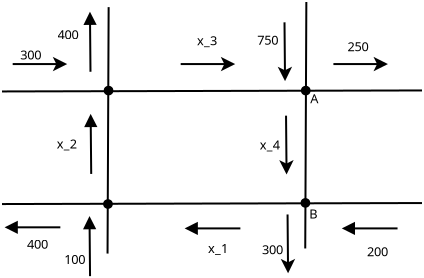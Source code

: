 <?xml version="1.0" encoding="UTF-8"?>
<dia:diagram xmlns:dia="http://www.lysator.liu.se/~alla/dia/">
  <dia:layer name="Segundo plano" visible="true" connectable="true" active="true">
    <dia:object type="Standard - Line" version="0" id="O0">
      <dia:attribute name="obj_pos">
        <dia:point val="10.015,12.9"/>
      </dia:attribute>
      <dia:attribute name="obj_bb">
        <dia:rectangle val="9.965,12.8;31.065,12.95"/>
      </dia:attribute>
      <dia:attribute name="conn_endpoints">
        <dia:point val="10.015,12.9"/>
        <dia:point val="31.015,12.85"/>
      </dia:attribute>
      <dia:attribute name="numcp">
        <dia:int val="1"/>
      </dia:attribute>
    </dia:object>
    <dia:object type="Standard - Line" version="0" id="O1">
      <dia:attribute name="obj_pos">
        <dia:point val="10.015,18.53"/>
      </dia:attribute>
      <dia:attribute name="obj_bb">
        <dia:rectangle val="9.965,18.43;31.065,18.58"/>
      </dia:attribute>
      <dia:attribute name="conn_endpoints">
        <dia:point val="10.015,18.53"/>
        <dia:point val="31.015,18.48"/>
      </dia:attribute>
      <dia:attribute name="numcp">
        <dia:int val="1"/>
      </dia:attribute>
    </dia:object>
    <dia:object type="Standard - Line" version="0" id="O2">
      <dia:attribute name="obj_pos">
        <dia:point val="10.549,11.531"/>
      </dia:attribute>
      <dia:attribute name="obj_bb">
        <dia:rectangle val="10.499,11.17;13.325,11.893"/>
      </dia:attribute>
      <dia:attribute name="conn_endpoints">
        <dia:point val="10.549,11.531"/>
        <dia:point val="13.275,11.531"/>
      </dia:attribute>
      <dia:attribute name="numcp">
        <dia:int val="1"/>
      </dia:attribute>
      <dia:attribute name="end_arrow">
        <dia:enum val="22"/>
      </dia:attribute>
      <dia:attribute name="end_arrow_length">
        <dia:real val="0.5"/>
      </dia:attribute>
      <dia:attribute name="end_arrow_width">
        <dia:real val="0.5"/>
      </dia:attribute>
    </dia:object>
    <dia:object type="Standard - Line" version="0" id="O3">
      <dia:attribute name="obj_pos">
        <dia:point val="15.292,21.006"/>
      </dia:attribute>
      <dia:attribute name="obj_bb">
        <dia:rectangle val="15.242,8.633;15.397,21.056"/>
      </dia:attribute>
      <dia:attribute name="conn_endpoints">
        <dia:point val="15.292,21.006"/>
        <dia:point val="15.347,8.683"/>
      </dia:attribute>
      <dia:attribute name="numcp">
        <dia:int val="1"/>
      </dia:attribute>
    </dia:object>
    <dia:object type="Standard - Line" version="0" id="O4">
      <dia:attribute name="obj_pos">
        <dia:point val="25.177,20.751"/>
      </dia:attribute>
      <dia:attribute name="obj_bb">
        <dia:rectangle val="25.127,8.378;25.282,20.801"/>
      </dia:attribute>
      <dia:attribute name="conn_endpoints">
        <dia:point val="25.177,20.751"/>
        <dia:point val="25.232,8.428"/>
      </dia:attribute>
      <dia:attribute name="numcp">
        <dia:int val="1"/>
      </dia:attribute>
    </dia:object>
    <dia:object type="Standard - Line" version="0" id="O5">
      <dia:attribute name="obj_pos">
        <dia:point val="18.949,11.531"/>
      </dia:attribute>
      <dia:attribute name="obj_bb">
        <dia:rectangle val="18.899,11.17;21.725,11.893"/>
      </dia:attribute>
      <dia:attribute name="conn_endpoints">
        <dia:point val="18.949,11.531"/>
        <dia:point val="21.675,11.531"/>
      </dia:attribute>
      <dia:attribute name="numcp">
        <dia:int val="1"/>
      </dia:attribute>
      <dia:attribute name="end_arrow">
        <dia:enum val="22"/>
      </dia:attribute>
      <dia:attribute name="end_arrow_length">
        <dia:real val="0.5"/>
      </dia:attribute>
      <dia:attribute name="end_arrow_width">
        <dia:real val="0.5"/>
      </dia:attribute>
    </dia:object>
    <dia:object type="Standard - Line" version="0" id="O6">
      <dia:attribute name="obj_pos">
        <dia:point val="26.585,11.531"/>
      </dia:attribute>
      <dia:attribute name="obj_bb">
        <dia:rectangle val="26.535,11.17;29.362,11.893"/>
      </dia:attribute>
      <dia:attribute name="conn_endpoints">
        <dia:point val="26.585,11.531"/>
        <dia:point val="29.312,11.531"/>
      </dia:attribute>
      <dia:attribute name="numcp">
        <dia:int val="1"/>
      </dia:attribute>
      <dia:attribute name="end_arrow">
        <dia:enum val="22"/>
      </dia:attribute>
      <dia:attribute name="end_arrow_length">
        <dia:real val="0.5"/>
      </dia:attribute>
      <dia:attribute name="end_arrow_width">
        <dia:real val="0.5"/>
      </dia:attribute>
    </dia:object>
    <dia:object type="Standard - Line" version="0" id="O7">
      <dia:attribute name="obj_pos">
        <dia:point val="10.206,19.694"/>
      </dia:attribute>
      <dia:attribute name="obj_bb">
        <dia:rectangle val="10.144,19.363;12.982,20.025"/>
      </dia:attribute>
      <dia:attribute name="conn_endpoints">
        <dia:point val="10.206,19.694"/>
        <dia:point val="12.932,19.694"/>
      </dia:attribute>
      <dia:attribute name="numcp">
        <dia:int val="1"/>
      </dia:attribute>
      <dia:attribute name="start_arrow">
        <dia:enum val="3"/>
      </dia:attribute>
      <dia:attribute name="start_arrow_length">
        <dia:real val="0.5"/>
      </dia:attribute>
      <dia:attribute name="start_arrow_width">
        <dia:real val="0.5"/>
      </dia:attribute>
    </dia:object>
    <dia:object type="Standard - Line" version="0" id="O8">
      <dia:attribute name="obj_pos">
        <dia:point val="19.208,19.748"/>
      </dia:attribute>
      <dia:attribute name="obj_bb">
        <dia:rectangle val="19.146,19.418;21.985,20.079"/>
      </dia:attribute>
      <dia:attribute name="conn_endpoints">
        <dia:point val="19.208,19.748"/>
        <dia:point val="21.934,19.748"/>
      </dia:attribute>
      <dia:attribute name="numcp">
        <dia:int val="1"/>
      </dia:attribute>
      <dia:attribute name="start_arrow">
        <dia:enum val="3"/>
      </dia:attribute>
      <dia:attribute name="start_arrow_length">
        <dia:real val="0.5"/>
      </dia:attribute>
      <dia:attribute name="start_arrow_width">
        <dia:real val="0.5"/>
      </dia:attribute>
    </dia:object>
    <dia:object type="Standard - Line" version="0" id="O9">
      <dia:attribute name="obj_pos">
        <dia:point val="27.065,19.748"/>
      </dia:attribute>
      <dia:attribute name="obj_bb">
        <dia:rectangle val="27.003,19.418;29.842,20.079"/>
      </dia:attribute>
      <dia:attribute name="conn_endpoints">
        <dia:point val="27.065,19.748"/>
        <dia:point val="29.792,19.748"/>
      </dia:attribute>
      <dia:attribute name="numcp">
        <dia:int val="1"/>
      </dia:attribute>
      <dia:attribute name="start_arrow">
        <dia:enum val="3"/>
      </dia:attribute>
      <dia:attribute name="start_arrow_length">
        <dia:real val="0.5"/>
      </dia:attribute>
      <dia:attribute name="start_arrow_width">
        <dia:real val="0.5"/>
      </dia:attribute>
    </dia:object>
    <dia:object type="Standard - Line" version="0" id="O10">
      <dia:attribute name="obj_pos">
        <dia:point val="14.448,14.083"/>
      </dia:attribute>
      <dia:attribute name="obj_bb">
        <dia:rectangle val="14.123,14.021;14.784,17.076"/>
      </dia:attribute>
      <dia:attribute name="conn_endpoints">
        <dia:point val="14.448,14.083"/>
        <dia:point val="14.475,17.025"/>
      </dia:attribute>
      <dia:attribute name="numcp">
        <dia:int val="1"/>
      </dia:attribute>
      <dia:attribute name="start_arrow">
        <dia:enum val="3"/>
      </dia:attribute>
      <dia:attribute name="start_arrow_length">
        <dia:real val="0.5"/>
      </dia:attribute>
      <dia:attribute name="start_arrow_width">
        <dia:real val="0.5"/>
      </dia:attribute>
    </dia:object>
    <dia:object type="Standard - Line" version="0" id="O11">
      <dia:attribute name="obj_pos">
        <dia:point val="14.413,8.974"/>
      </dia:attribute>
      <dia:attribute name="obj_bb">
        <dia:rectangle val="14.087,8.912;14.749,11.967"/>
      </dia:attribute>
      <dia:attribute name="conn_endpoints">
        <dia:point val="14.413,8.974"/>
        <dia:point val="14.439,11.916"/>
      </dia:attribute>
      <dia:attribute name="numcp">
        <dia:int val="1"/>
      </dia:attribute>
      <dia:attribute name="start_arrow">
        <dia:enum val="3"/>
      </dia:attribute>
      <dia:attribute name="start_arrow_length">
        <dia:real val="0.5"/>
      </dia:attribute>
      <dia:attribute name="start_arrow_width">
        <dia:real val="0.5"/>
      </dia:attribute>
    </dia:object>
    <dia:object type="Standard - Line" version="0" id="O12">
      <dia:attribute name="obj_pos">
        <dia:point val="14.391,19.192"/>
      </dia:attribute>
      <dia:attribute name="obj_bb">
        <dia:rectangle val="14.066,19.13;14.727,22.185"/>
      </dia:attribute>
      <dia:attribute name="conn_endpoints">
        <dia:point val="14.391,19.192"/>
        <dia:point val="14.417,22.134"/>
      </dia:attribute>
      <dia:attribute name="numcp">
        <dia:int val="1"/>
      </dia:attribute>
      <dia:attribute name="start_arrow">
        <dia:enum val="3"/>
      </dia:attribute>
      <dia:attribute name="start_arrow_length">
        <dia:real val="0.5"/>
      </dia:attribute>
      <dia:attribute name="start_arrow_width">
        <dia:real val="0.5"/>
      </dia:attribute>
    </dia:object>
    <dia:object type="Standard - Line" version="0" id="O13">
      <dia:attribute name="obj_pos">
        <dia:point val="24.293,19.05"/>
      </dia:attribute>
      <dia:attribute name="obj_bb">
        <dia:rectangle val="23.951,19.0;24.675,22.043"/>
      </dia:attribute>
      <dia:attribute name="conn_endpoints">
        <dia:point val="24.293,19.05"/>
        <dia:point val="24.319,21.992"/>
      </dia:attribute>
      <dia:attribute name="numcp">
        <dia:int val="1"/>
      </dia:attribute>
      <dia:attribute name="end_arrow">
        <dia:enum val="22"/>
      </dia:attribute>
      <dia:attribute name="end_arrow_length">
        <dia:real val="0.5"/>
      </dia:attribute>
      <dia:attribute name="end_arrow_width">
        <dia:real val="0.5"/>
      </dia:attribute>
    </dia:object>
    <dia:object type="Standard - Line" version="0" id="O14">
      <dia:attribute name="obj_pos">
        <dia:point val="24.217,14.11"/>
      </dia:attribute>
      <dia:attribute name="obj_bb">
        <dia:rectangle val="23.875,14.059;24.598,17.103"/>
      </dia:attribute>
      <dia:attribute name="conn_endpoints">
        <dia:point val="24.217,14.11"/>
        <dia:point val="24.243,17.052"/>
      </dia:attribute>
      <dia:attribute name="numcp">
        <dia:int val="1"/>
      </dia:attribute>
      <dia:attribute name="end_arrow">
        <dia:enum val="22"/>
      </dia:attribute>
      <dia:attribute name="end_arrow_length">
        <dia:real val="0.5"/>
      </dia:attribute>
      <dia:attribute name="end_arrow_width">
        <dia:real val="0.5"/>
      </dia:attribute>
    </dia:object>
    <dia:object type="Standard - Line" version="0" id="O15">
      <dia:attribute name="obj_pos">
        <dia:point val="24.14,9.443"/>
      </dia:attribute>
      <dia:attribute name="obj_bb">
        <dia:rectangle val="23.798,9.392;24.522,12.435"/>
      </dia:attribute>
      <dia:attribute name="conn_endpoints">
        <dia:point val="24.14,9.443"/>
        <dia:point val="24.167,12.385"/>
      </dia:attribute>
      <dia:attribute name="numcp">
        <dia:int val="1"/>
      </dia:attribute>
      <dia:attribute name="end_arrow">
        <dia:enum val="22"/>
      </dia:attribute>
      <dia:attribute name="end_arrow_length">
        <dia:real val="0.5"/>
      </dia:attribute>
      <dia:attribute name="end_arrow_width">
        <dia:real val="0.5"/>
      </dia:attribute>
    </dia:object>
    <dia:object type="Standard - Text" version="1" id="O16">
      <dia:attribute name="obj_pos">
        <dia:point val="10.93,11.301"/>
      </dia:attribute>
      <dia:attribute name="obj_bb">
        <dia:rectangle val="10.93,10.616;12.025,11.491"/>
      </dia:attribute>
      <dia:attribute name="text">
        <dia:composite type="text">
          <dia:attribute name="string">
            <dia:string>#300#</dia:string>
          </dia:attribute>
          <dia:attribute name="font">
            <dia:font family="sans" style="0" name="Helvetica"/>
          </dia:attribute>
          <dia:attribute name="height">
            <dia:real val="0.8"/>
          </dia:attribute>
          <dia:attribute name="pos">
            <dia:point val="10.93,11.301"/>
          </dia:attribute>
          <dia:attribute name="color">
            <dia:color val="#000000ff"/>
          </dia:attribute>
          <dia:attribute name="alignment">
            <dia:enum val="0"/>
          </dia:attribute>
        </dia:composite>
      </dia:attribute>
      <dia:attribute name="valign">
        <dia:enum val="3"/>
      </dia:attribute>
    </dia:object>
    <dia:object type="Standard - Text" version="1" id="O17">
      <dia:attribute name="obj_pos">
        <dia:point val="12.795,10.295"/>
      </dia:attribute>
      <dia:attribute name="obj_bb">
        <dia:rectangle val="12.795,9.588;13.912,10.529"/>
      </dia:attribute>
      <dia:attribute name="text">
        <dia:composite type="text">
          <dia:attribute name="string">
            <dia:string>#400#</dia:string>
          </dia:attribute>
          <dia:attribute name="font">
            <dia:font family="sans" style="0" name="Helvetica"/>
          </dia:attribute>
          <dia:attribute name="height">
            <dia:real val="0.8"/>
          </dia:attribute>
          <dia:attribute name="pos">
            <dia:point val="12.795,10.295"/>
          </dia:attribute>
          <dia:attribute name="color">
            <dia:color val="#000000ff"/>
          </dia:attribute>
          <dia:attribute name="alignment">
            <dia:enum val="0"/>
          </dia:attribute>
        </dia:composite>
      </dia:attribute>
      <dia:attribute name="valign">
        <dia:enum val="3"/>
      </dia:attribute>
    </dia:object>
    <dia:object type="Standard - Text" version="1" id="O18">
      <dia:attribute name="obj_pos">
        <dia:point val="19.763,10.592"/>
      </dia:attribute>
      <dia:attribute name="obj_bb">
        <dia:rectangle val="19.763,9.885;20.773,10.825"/>
      </dia:attribute>
      <dia:attribute name="text">
        <dia:composite type="text">
          <dia:attribute name="string">
            <dia:string>#x_3#</dia:string>
          </dia:attribute>
          <dia:attribute name="font">
            <dia:font family="sans" style="0" name="Helvetica"/>
          </dia:attribute>
          <dia:attribute name="height">
            <dia:real val="0.8"/>
          </dia:attribute>
          <dia:attribute name="pos">
            <dia:point val="19.763,10.592"/>
          </dia:attribute>
          <dia:attribute name="color">
            <dia:color val="#000000ff"/>
          </dia:attribute>
          <dia:attribute name="alignment">
            <dia:enum val="0"/>
          </dia:attribute>
        </dia:composite>
      </dia:attribute>
      <dia:attribute name="valign">
        <dia:enum val="3"/>
      </dia:attribute>
    </dia:object>
    <dia:object type="Standard - Text" version="1" id="O19">
      <dia:attribute name="obj_pos">
        <dia:point val="20.32,20.982"/>
      </dia:attribute>
      <dia:attribute name="obj_bb">
        <dia:rectangle val="20.32,20.275;21.329,21.216"/>
      </dia:attribute>
      <dia:attribute name="text">
        <dia:composite type="text">
          <dia:attribute name="string">
            <dia:string>#x_1#</dia:string>
          </dia:attribute>
          <dia:attribute name="font">
            <dia:font family="sans" style="0" name="Helvetica"/>
          </dia:attribute>
          <dia:attribute name="height">
            <dia:real val="0.8"/>
          </dia:attribute>
          <dia:attribute name="pos">
            <dia:point val="20.32,20.982"/>
          </dia:attribute>
          <dia:attribute name="color">
            <dia:color val="#000000ff"/>
          </dia:attribute>
          <dia:attribute name="alignment">
            <dia:enum val="0"/>
          </dia:attribute>
        </dia:composite>
      </dia:attribute>
      <dia:attribute name="valign">
        <dia:enum val="3"/>
      </dia:attribute>
    </dia:object>
    <dia:object type="Standard - Text" version="1" id="O20">
      <dia:attribute name="obj_pos">
        <dia:point val="12.752,15.748"/>
      </dia:attribute>
      <dia:attribute name="obj_bb">
        <dia:rectangle val="12.752,15.041;13.761,15.982"/>
      </dia:attribute>
      <dia:attribute name="text">
        <dia:composite type="text">
          <dia:attribute name="string">
            <dia:string>#x_2#</dia:string>
          </dia:attribute>
          <dia:attribute name="font">
            <dia:font family="sans" style="0" name="Helvetica"/>
          </dia:attribute>
          <dia:attribute name="height">
            <dia:real val="0.8"/>
          </dia:attribute>
          <dia:attribute name="pos">
            <dia:point val="12.752,15.748"/>
          </dia:attribute>
          <dia:attribute name="color">
            <dia:color val="#000000ff"/>
          </dia:attribute>
          <dia:attribute name="alignment">
            <dia:enum val="0"/>
          </dia:attribute>
        </dia:composite>
      </dia:attribute>
      <dia:attribute name="valign">
        <dia:enum val="3"/>
      </dia:attribute>
    </dia:object>
    <dia:object type="Standard - Text" version="1" id="O21">
      <dia:attribute name="obj_pos">
        <dia:point val="22.904,15.802"/>
      </dia:attribute>
      <dia:attribute name="obj_bb">
        <dia:rectangle val="22.904,15.095;23.913,16.036"/>
      </dia:attribute>
      <dia:attribute name="text">
        <dia:composite type="text">
          <dia:attribute name="string">
            <dia:string>#x_4#</dia:string>
          </dia:attribute>
          <dia:attribute name="font">
            <dia:font family="sans" style="0" name="Helvetica"/>
          </dia:attribute>
          <dia:attribute name="height">
            <dia:real val="0.8"/>
          </dia:attribute>
          <dia:attribute name="pos">
            <dia:point val="22.904,15.802"/>
          </dia:attribute>
          <dia:attribute name="color">
            <dia:color val="#000000ff"/>
          </dia:attribute>
          <dia:attribute name="alignment">
            <dia:enum val="0"/>
          </dia:attribute>
        </dia:composite>
      </dia:attribute>
      <dia:attribute name="valign">
        <dia:enum val="3"/>
      </dia:attribute>
    </dia:object>
    <dia:object type="Standard - Text" version="1" id="O22">
      <dia:attribute name="obj_pos">
        <dia:point val="11.268,20.764"/>
      </dia:attribute>
      <dia:attribute name="obj_bb">
        <dia:rectangle val="11.246,20.057;12.363,20.998"/>
      </dia:attribute>
      <dia:attribute name="text">
        <dia:composite type="text">
          <dia:attribute name="string">
            <dia:string>#400#</dia:string>
          </dia:attribute>
          <dia:attribute name="font">
            <dia:font family="sans" style="0" name="Helvetica"/>
          </dia:attribute>
          <dia:attribute name="height">
            <dia:real val="0.8"/>
          </dia:attribute>
          <dia:attribute name="pos">
            <dia:point val="11.268,20.764"/>
          </dia:attribute>
          <dia:attribute name="color">
            <dia:color val="#000000ff"/>
          </dia:attribute>
          <dia:attribute name="alignment">
            <dia:enum val="0"/>
          </dia:attribute>
        </dia:composite>
      </dia:attribute>
      <dia:attribute name="valign">
        <dia:enum val="3"/>
      </dia:attribute>
    </dia:object>
    <dia:object type="Standard - Text" version="1" id="O23">
      <dia:attribute name="obj_pos">
        <dia:point val="13.133,21.527"/>
      </dia:attribute>
      <dia:attribute name="obj_bb">
        <dia:rectangle val="13.133,20.821;14.25,21.761"/>
      </dia:attribute>
      <dia:attribute name="text">
        <dia:composite type="text">
          <dia:attribute name="string">
            <dia:string>#100#</dia:string>
          </dia:attribute>
          <dia:attribute name="font">
            <dia:font family="sans" style="0" name="Helvetica"/>
          </dia:attribute>
          <dia:attribute name="height">
            <dia:real val="0.8"/>
          </dia:attribute>
          <dia:attribute name="pos">
            <dia:point val="13.133,21.527"/>
          </dia:attribute>
          <dia:attribute name="color">
            <dia:color val="#000000ff"/>
          </dia:attribute>
          <dia:attribute name="alignment">
            <dia:enum val="0"/>
          </dia:attribute>
        </dia:composite>
      </dia:attribute>
      <dia:attribute name="valign">
        <dia:enum val="3"/>
      </dia:attribute>
    </dia:object>
    <dia:object type="Standard - Text" version="1" id="O24">
      <dia:attribute name="obj_pos">
        <dia:point val="23.013,21.037"/>
      </dia:attribute>
      <dia:attribute name="obj_bb">
        <dia:rectangle val="23.013,20.33;24.13,21.27"/>
      </dia:attribute>
      <dia:attribute name="text">
        <dia:composite type="text">
          <dia:attribute name="string">
            <dia:string>#300#</dia:string>
          </dia:attribute>
          <dia:attribute name="font">
            <dia:font family="sans" style="0" name="Helvetica"/>
          </dia:attribute>
          <dia:attribute name="height">
            <dia:real val="0.8"/>
          </dia:attribute>
          <dia:attribute name="pos">
            <dia:point val="23.013,21.037"/>
          </dia:attribute>
          <dia:attribute name="color">
            <dia:color val="#000000ff"/>
          </dia:attribute>
          <dia:attribute name="alignment">
            <dia:enum val="0"/>
          </dia:attribute>
        </dia:composite>
      </dia:attribute>
      <dia:attribute name="valign">
        <dia:enum val="3"/>
      </dia:attribute>
    </dia:object>
    <dia:object type="Standard - Text" version="1" id="O25">
      <dia:attribute name="obj_pos">
        <dia:point val="28.259,21.146"/>
      </dia:attribute>
      <dia:attribute name="obj_bb">
        <dia:rectangle val="28.259,20.439;29.375,21.38"/>
      </dia:attribute>
      <dia:attribute name="text">
        <dia:composite type="text">
          <dia:attribute name="string">
            <dia:string>#200#</dia:string>
          </dia:attribute>
          <dia:attribute name="font">
            <dia:font family="sans" style="0" name="Helvetica"/>
          </dia:attribute>
          <dia:attribute name="height">
            <dia:real val="0.8"/>
          </dia:attribute>
          <dia:attribute name="pos">
            <dia:point val="28.259,21.146"/>
          </dia:attribute>
          <dia:attribute name="color">
            <dia:color val="#000000ff"/>
          </dia:attribute>
          <dia:attribute name="alignment">
            <dia:enum val="0"/>
          </dia:attribute>
        </dia:composite>
      </dia:attribute>
      <dia:attribute name="valign">
        <dia:enum val="3"/>
      </dia:attribute>
    </dia:object>
    <dia:object type="Standard - Text" version="1" id="O26">
      <dia:attribute name="obj_pos">
        <dia:point val="27.288,10.895"/>
      </dia:attribute>
      <dia:attribute name="obj_bb">
        <dia:rectangle val="27.288,10.188;28.405,11.129"/>
      </dia:attribute>
      <dia:attribute name="text">
        <dia:composite type="text">
          <dia:attribute name="string">
            <dia:string>#250#</dia:string>
          </dia:attribute>
          <dia:attribute name="font">
            <dia:font family="sans" style="0" name="Helvetica"/>
          </dia:attribute>
          <dia:attribute name="height">
            <dia:real val="0.8"/>
          </dia:attribute>
          <dia:attribute name="pos">
            <dia:point val="27.288,10.895"/>
          </dia:attribute>
          <dia:attribute name="color">
            <dia:color val="#000000ff"/>
          </dia:attribute>
          <dia:attribute name="alignment">
            <dia:enum val="0"/>
          </dia:attribute>
        </dia:composite>
      </dia:attribute>
      <dia:attribute name="valign">
        <dia:enum val="3"/>
      </dia:attribute>
    </dia:object>
    <dia:object type="Standard - Text" version="1" id="O27">
      <dia:attribute name="obj_pos">
        <dia:point val="22.773,10.568"/>
      </dia:attribute>
      <dia:attribute name="obj_bb">
        <dia:rectangle val="22.773,9.861;23.89,10.802"/>
      </dia:attribute>
      <dia:attribute name="text">
        <dia:composite type="text">
          <dia:attribute name="string">
            <dia:string>#750#</dia:string>
          </dia:attribute>
          <dia:attribute name="font">
            <dia:font family="sans" style="0" name="Helvetica"/>
          </dia:attribute>
          <dia:attribute name="height">
            <dia:real val="0.8"/>
          </dia:attribute>
          <dia:attribute name="pos">
            <dia:point val="22.773,10.568"/>
          </dia:attribute>
          <dia:attribute name="color">
            <dia:color val="#000000ff"/>
          </dia:attribute>
          <dia:attribute name="alignment">
            <dia:enum val="0"/>
          </dia:attribute>
        </dia:composite>
      </dia:attribute>
      <dia:attribute name="valign">
        <dia:enum val="3"/>
      </dia:attribute>
    </dia:object>
    <dia:object type="Logic - Connector" version="1" id="O28">
      <dia:attribute name="obj_pos">
        <dia:point val="15.123,18.338"/>
      </dia:attribute>
      <dia:attribute name="obj_bb">
        <dia:rectangle val="15.023,18.238;15.604,18.819"/>
      </dia:attribute>
      <dia:attribute name="meta">
        <dia:composite type="dict"/>
      </dia:attribute>
      <dia:attribute name="elem_corner">
        <dia:point val="15.123,18.338"/>
      </dia:attribute>
      <dia:attribute name="elem_width">
        <dia:real val="0.381"/>
      </dia:attribute>
      <dia:attribute name="elem_height">
        <dia:real val="0.381"/>
      </dia:attribute>
      <dia:attribute name="line_width">
        <dia:real val="0.1"/>
      </dia:attribute>
      <dia:attribute name="line_colour">
        <dia:color val="#000000ff"/>
      </dia:attribute>
      <dia:attribute name="fill_colour">
        <dia:color val="#ffffffff"/>
      </dia:attribute>
      <dia:attribute name="show_background">
        <dia:boolean val="true"/>
      </dia:attribute>
      <dia:attribute name="line_style">
        <dia:enum val="0"/>
        <dia:real val="1"/>
      </dia:attribute>
      <dia:attribute name="flip_horizontal">
        <dia:boolean val="false"/>
      </dia:attribute>
      <dia:attribute name="flip_vertical">
        <dia:boolean val="false"/>
      </dia:attribute>
      <dia:attribute name="subscale">
        <dia:real val="1"/>
      </dia:attribute>
    </dia:object>
    <dia:object type="Logic - Connector" version="1" id="O29">
      <dia:attribute name="obj_pos">
        <dia:point val="15.151,12.667"/>
      </dia:attribute>
      <dia:attribute name="obj_bb">
        <dia:rectangle val="15.051,12.567;15.632,13.148"/>
      </dia:attribute>
      <dia:attribute name="meta">
        <dia:composite type="dict"/>
      </dia:attribute>
      <dia:attribute name="elem_corner">
        <dia:point val="15.151,12.667"/>
      </dia:attribute>
      <dia:attribute name="elem_width">
        <dia:real val="0.381"/>
      </dia:attribute>
      <dia:attribute name="elem_height">
        <dia:real val="0.381"/>
      </dia:attribute>
      <dia:attribute name="line_width">
        <dia:real val="0.1"/>
      </dia:attribute>
      <dia:attribute name="line_colour">
        <dia:color val="#000000ff"/>
      </dia:attribute>
      <dia:attribute name="fill_colour">
        <dia:color val="#ffffffff"/>
      </dia:attribute>
      <dia:attribute name="show_background">
        <dia:boolean val="true"/>
      </dia:attribute>
      <dia:attribute name="line_style">
        <dia:enum val="0"/>
        <dia:real val="1"/>
      </dia:attribute>
      <dia:attribute name="flip_horizontal">
        <dia:boolean val="false"/>
      </dia:attribute>
      <dia:attribute name="flip_vertical">
        <dia:boolean val="false"/>
      </dia:attribute>
      <dia:attribute name="subscale">
        <dia:real val="1"/>
      </dia:attribute>
    </dia:object>
    <dia:object type="Logic - Connector" version="1" id="O30">
      <dia:attribute name="obj_pos">
        <dia:point val="25.013,12.667"/>
      </dia:attribute>
      <dia:attribute name="obj_bb">
        <dia:rectangle val="24.913,12.567;25.494,13.148"/>
      </dia:attribute>
      <dia:attribute name="meta">
        <dia:composite type="dict"/>
      </dia:attribute>
      <dia:attribute name="elem_corner">
        <dia:point val="25.013,12.667"/>
      </dia:attribute>
      <dia:attribute name="elem_width">
        <dia:real val="0.381"/>
      </dia:attribute>
      <dia:attribute name="elem_height">
        <dia:real val="0.381"/>
      </dia:attribute>
      <dia:attribute name="line_width">
        <dia:real val="0.1"/>
      </dia:attribute>
      <dia:attribute name="line_colour">
        <dia:color val="#000000ff"/>
      </dia:attribute>
      <dia:attribute name="fill_colour">
        <dia:color val="#ffffffff"/>
      </dia:attribute>
      <dia:attribute name="show_background">
        <dia:boolean val="true"/>
      </dia:attribute>
      <dia:attribute name="line_style">
        <dia:enum val="0"/>
        <dia:real val="1"/>
      </dia:attribute>
      <dia:attribute name="flip_horizontal">
        <dia:boolean val="false"/>
      </dia:attribute>
      <dia:attribute name="flip_vertical">
        <dia:boolean val="false"/>
      </dia:attribute>
      <dia:attribute name="subscale">
        <dia:real val="1"/>
      </dia:attribute>
    </dia:object>
    <dia:object type="Logic - Connector" version="1" id="O31">
      <dia:attribute name="obj_pos">
        <dia:point val="24.995,18.283"/>
      </dia:attribute>
      <dia:attribute name="obj_bb">
        <dia:rectangle val="24.895,18.183;25.476,18.764"/>
      </dia:attribute>
      <dia:attribute name="meta">
        <dia:composite type="dict"/>
      </dia:attribute>
      <dia:attribute name="elem_corner">
        <dia:point val="24.995,18.283"/>
      </dia:attribute>
      <dia:attribute name="elem_width">
        <dia:real val="0.381"/>
      </dia:attribute>
      <dia:attribute name="elem_height">
        <dia:real val="0.381"/>
      </dia:attribute>
      <dia:attribute name="line_width">
        <dia:real val="0.1"/>
      </dia:attribute>
      <dia:attribute name="line_colour">
        <dia:color val="#000000ff"/>
      </dia:attribute>
      <dia:attribute name="fill_colour">
        <dia:color val="#ffffffff"/>
      </dia:attribute>
      <dia:attribute name="show_background">
        <dia:boolean val="true"/>
      </dia:attribute>
      <dia:attribute name="line_style">
        <dia:enum val="0"/>
        <dia:real val="1"/>
      </dia:attribute>
      <dia:attribute name="flip_horizontal">
        <dia:boolean val="false"/>
      </dia:attribute>
      <dia:attribute name="flip_vertical">
        <dia:boolean val="false"/>
      </dia:attribute>
      <dia:attribute name="subscale">
        <dia:real val="1"/>
      </dia:attribute>
    </dia:object>
    <dia:object type="Standard - Text" version="1" id="O32">
      <dia:attribute name="obj_pos">
        <dia:point val="25.422,13.484"/>
      </dia:attribute>
      <dia:attribute name="obj_bb">
        <dia:rectangle val="25.422,12.799;25.832,13.674"/>
      </dia:attribute>
      <dia:attribute name="text">
        <dia:composite type="text">
          <dia:attribute name="string">
            <dia:string>#A#</dia:string>
          </dia:attribute>
          <dia:attribute name="font">
            <dia:font family="sans" style="0" name="Helvetica"/>
          </dia:attribute>
          <dia:attribute name="height">
            <dia:real val="0.8"/>
          </dia:attribute>
          <dia:attribute name="pos">
            <dia:point val="25.422,13.484"/>
          </dia:attribute>
          <dia:attribute name="color">
            <dia:color val="#000000ff"/>
          </dia:attribute>
          <dia:attribute name="alignment">
            <dia:enum val="0"/>
          </dia:attribute>
        </dia:composite>
      </dia:attribute>
      <dia:attribute name="valign">
        <dia:enum val="3"/>
      </dia:attribute>
    </dia:object>
    <dia:object type="Standard - Text" version="1" id="O33">
      <dia:attribute name="obj_pos">
        <dia:point val="25.381,19.258"/>
      </dia:attribute>
      <dia:attribute name="obj_bb">
        <dia:rectangle val="25.381,18.551;25.818,19.492"/>
      </dia:attribute>
      <dia:attribute name="text">
        <dia:composite type="text">
          <dia:attribute name="string">
            <dia:string>#B#</dia:string>
          </dia:attribute>
          <dia:attribute name="font">
            <dia:font family="sans" style="0" name="Helvetica"/>
          </dia:attribute>
          <dia:attribute name="height">
            <dia:real val="0.8"/>
          </dia:attribute>
          <dia:attribute name="pos">
            <dia:point val="25.381,19.258"/>
          </dia:attribute>
          <dia:attribute name="color">
            <dia:color val="#000000ff"/>
          </dia:attribute>
          <dia:attribute name="alignment">
            <dia:enum val="0"/>
          </dia:attribute>
        </dia:composite>
      </dia:attribute>
      <dia:attribute name="valign">
        <dia:enum val="3"/>
      </dia:attribute>
    </dia:object>
  </dia:layer>
</dia:diagram>
